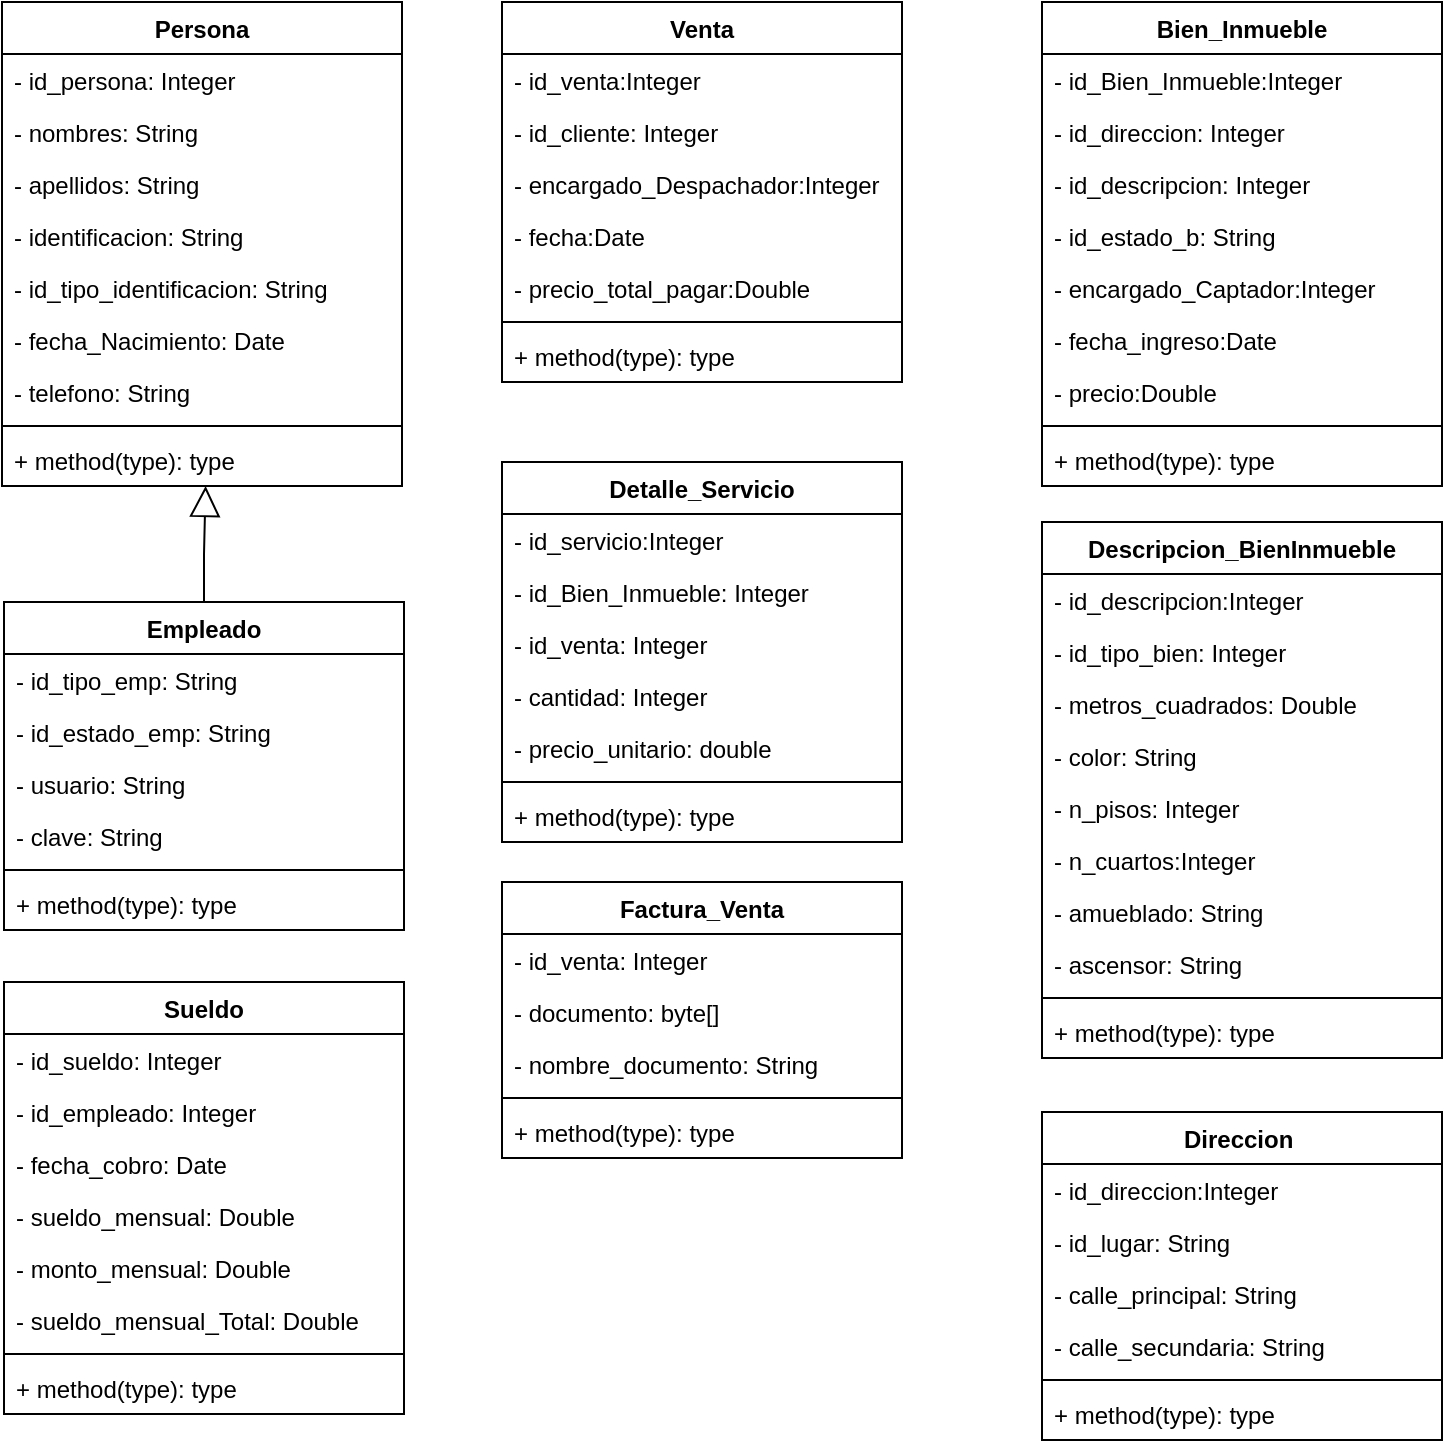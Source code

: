 <mxfile version="20.2.3" type="github">
  <diagram id="G2c1eGJMxj-wICBfPuy-" name="Página-1">
    <mxGraphModel dx="1345" dy="567" grid="1" gridSize="10" guides="1" tooltips="1" connect="1" arrows="1" fold="1" page="1" pageScale="1" pageWidth="827" pageHeight="1169" math="0" shadow="0">
      <root>
        <mxCell id="0" />
        <mxCell id="1" parent="0" />
        <mxCell id="H82LXWomHZen1hRqq-6R-5" value="Bien_Inmueble" style="swimlane;fontStyle=1;align=center;verticalAlign=top;childLayout=stackLayout;horizontal=1;startSize=26;horizontalStack=0;resizeParent=1;resizeParentMax=0;resizeLast=0;collapsible=1;marginBottom=0;" parent="1" vertex="1">
          <mxGeometry x="560" y="30" width="200" height="242" as="geometry" />
        </mxCell>
        <mxCell id="H82LXWomHZen1hRqq-6R-9" value="- id_Bien_Inmueble:Integer" style="text;strokeColor=none;fillColor=none;align=left;verticalAlign=top;spacingLeft=4;spacingRight=4;overflow=hidden;rotatable=0;points=[[0,0.5],[1,0.5]];portConstraint=eastwest;" parent="H82LXWomHZen1hRqq-6R-5" vertex="1">
          <mxGeometry y="26" width="200" height="26" as="geometry" />
        </mxCell>
        <mxCell id="H82LXWomHZen1hRqq-6R-6" value="- id_direccion: Integer" style="text;strokeColor=none;fillColor=none;align=left;verticalAlign=top;spacingLeft=4;spacingRight=4;overflow=hidden;rotatable=0;points=[[0,0.5],[1,0.5]];portConstraint=eastwest;" parent="H82LXWomHZen1hRqq-6R-5" vertex="1">
          <mxGeometry y="52" width="200" height="26" as="geometry" />
        </mxCell>
        <mxCell id="H82LXWomHZen1hRqq-6R-12" value="- id_descripcion: Integer" style="text;strokeColor=none;fillColor=none;align=left;verticalAlign=top;spacingLeft=4;spacingRight=4;overflow=hidden;rotatable=0;points=[[0,0.5],[1,0.5]];portConstraint=eastwest;" parent="H82LXWomHZen1hRqq-6R-5" vertex="1">
          <mxGeometry y="78" width="200" height="26" as="geometry" />
        </mxCell>
        <mxCell id="H82LXWomHZen1hRqq-6R-11" value="- id_estado_b: String" style="text;strokeColor=none;fillColor=none;align=left;verticalAlign=top;spacingLeft=4;spacingRight=4;overflow=hidden;rotatable=0;points=[[0,0.5],[1,0.5]];portConstraint=eastwest;" parent="H82LXWomHZen1hRqq-6R-5" vertex="1">
          <mxGeometry y="104" width="200" height="26" as="geometry" />
        </mxCell>
        <mxCell id="H82LXWomHZen1hRqq-6R-15" value="- encargado_Captador:Integer" style="text;strokeColor=none;fillColor=none;align=left;verticalAlign=top;spacingLeft=4;spacingRight=4;overflow=hidden;rotatable=0;points=[[0,0.5],[1,0.5]];portConstraint=eastwest;" parent="H82LXWomHZen1hRqq-6R-5" vertex="1">
          <mxGeometry y="130" width="200" height="26" as="geometry" />
        </mxCell>
        <mxCell id="H82LXWomHZen1hRqq-6R-16" value="- fecha_ingreso:Date" style="text;strokeColor=none;fillColor=none;align=left;verticalAlign=top;spacingLeft=4;spacingRight=4;overflow=hidden;rotatable=0;points=[[0,0.5],[1,0.5]];portConstraint=eastwest;" parent="H82LXWomHZen1hRqq-6R-5" vertex="1">
          <mxGeometry y="156" width="200" height="26" as="geometry" />
        </mxCell>
        <mxCell id="H82LXWomHZen1hRqq-6R-17" value="- precio:Double" style="text;strokeColor=none;fillColor=none;align=left;verticalAlign=top;spacingLeft=4;spacingRight=4;overflow=hidden;rotatable=0;points=[[0,0.5],[1,0.5]];portConstraint=eastwest;" parent="H82LXWomHZen1hRqq-6R-5" vertex="1">
          <mxGeometry y="182" width="200" height="26" as="geometry" />
        </mxCell>
        <mxCell id="H82LXWomHZen1hRqq-6R-7" value="" style="line;strokeWidth=1;fillColor=none;align=left;verticalAlign=middle;spacingTop=-1;spacingLeft=3;spacingRight=3;rotatable=0;labelPosition=right;points=[];portConstraint=eastwest;" parent="H82LXWomHZen1hRqq-6R-5" vertex="1">
          <mxGeometry y="208" width="200" height="8" as="geometry" />
        </mxCell>
        <mxCell id="H82LXWomHZen1hRqq-6R-8" value="+ method(type): type" style="text;strokeColor=none;fillColor=none;align=left;verticalAlign=top;spacingLeft=4;spacingRight=4;overflow=hidden;rotatable=0;points=[[0,0.5],[1,0.5]];portConstraint=eastwest;" parent="H82LXWomHZen1hRqq-6R-5" vertex="1">
          <mxGeometry y="216" width="200" height="26" as="geometry" />
        </mxCell>
        <mxCell id="H82LXWomHZen1hRqq-6R-18" value="Descripcion_BienInmueble" style="swimlane;fontStyle=1;align=center;verticalAlign=top;childLayout=stackLayout;horizontal=1;startSize=26;horizontalStack=0;resizeParent=1;resizeParentMax=0;resizeLast=0;collapsible=1;marginBottom=0;" parent="1" vertex="1">
          <mxGeometry x="560" y="290" width="200" height="268" as="geometry" />
        </mxCell>
        <mxCell id="H82LXWomHZen1hRqq-6R-19" value="- id_descripcion:Integer" style="text;strokeColor=none;fillColor=none;align=left;verticalAlign=top;spacingLeft=4;spacingRight=4;overflow=hidden;rotatable=0;points=[[0,0.5],[1,0.5]];portConstraint=eastwest;" parent="H82LXWomHZen1hRqq-6R-18" vertex="1">
          <mxGeometry y="26" width="200" height="26" as="geometry" />
        </mxCell>
        <mxCell id="H82LXWomHZen1hRqq-6R-20" value="- id_tipo_bien: Integer" style="text;strokeColor=none;fillColor=none;align=left;verticalAlign=top;spacingLeft=4;spacingRight=4;overflow=hidden;rotatable=0;points=[[0,0.5],[1,0.5]];portConstraint=eastwest;" parent="H82LXWomHZen1hRqq-6R-18" vertex="1">
          <mxGeometry y="52" width="200" height="26" as="geometry" />
        </mxCell>
        <mxCell id="H82LXWomHZen1hRqq-6R-21" value="- metros_cuadrados: Double" style="text;strokeColor=none;fillColor=none;align=left;verticalAlign=top;spacingLeft=4;spacingRight=4;overflow=hidden;rotatable=0;points=[[0,0.5],[1,0.5]];portConstraint=eastwest;" parent="H82LXWomHZen1hRqq-6R-18" vertex="1">
          <mxGeometry y="78" width="200" height="26" as="geometry" />
        </mxCell>
        <mxCell id="H82LXWomHZen1hRqq-6R-22" value="- color: String" style="text;strokeColor=none;fillColor=none;align=left;verticalAlign=top;spacingLeft=4;spacingRight=4;overflow=hidden;rotatable=0;points=[[0,0.5],[1,0.5]];portConstraint=eastwest;" parent="H82LXWomHZen1hRqq-6R-18" vertex="1">
          <mxGeometry y="104" width="200" height="26" as="geometry" />
        </mxCell>
        <mxCell id="H82LXWomHZen1hRqq-6R-28" value="- n_pisos: Integer" style="text;strokeColor=none;fillColor=none;align=left;verticalAlign=top;spacingLeft=4;spacingRight=4;overflow=hidden;rotatable=0;points=[[0,0.5],[1,0.5]];portConstraint=eastwest;" parent="H82LXWomHZen1hRqq-6R-18" vertex="1">
          <mxGeometry y="130" width="200" height="26" as="geometry" />
        </mxCell>
        <mxCell id="H82LXWomHZen1hRqq-6R-23" value="- n_cuartos:Integer" style="text;strokeColor=none;fillColor=none;align=left;verticalAlign=top;spacingLeft=4;spacingRight=4;overflow=hidden;rotatable=0;points=[[0,0.5],[1,0.5]];portConstraint=eastwest;" parent="H82LXWomHZen1hRqq-6R-18" vertex="1">
          <mxGeometry y="156" width="200" height="26" as="geometry" />
        </mxCell>
        <mxCell id="H82LXWomHZen1hRqq-6R-29" value="- amueblado: String" style="text;strokeColor=none;fillColor=none;align=left;verticalAlign=top;spacingLeft=4;spacingRight=4;overflow=hidden;rotatable=0;points=[[0,0.5],[1,0.5]];portConstraint=eastwest;" parent="H82LXWomHZen1hRqq-6R-18" vertex="1">
          <mxGeometry y="182" width="200" height="26" as="geometry" />
        </mxCell>
        <mxCell id="H82LXWomHZen1hRqq-6R-30" value="- ascensor: String" style="text;strokeColor=none;fillColor=none;align=left;verticalAlign=top;spacingLeft=4;spacingRight=4;overflow=hidden;rotatable=0;points=[[0,0.5],[1,0.5]];portConstraint=eastwest;" parent="H82LXWomHZen1hRqq-6R-18" vertex="1">
          <mxGeometry y="208" width="200" height="26" as="geometry" />
        </mxCell>
        <mxCell id="H82LXWomHZen1hRqq-6R-26" value="" style="line;strokeWidth=1;fillColor=none;align=left;verticalAlign=middle;spacingTop=-1;spacingLeft=3;spacingRight=3;rotatable=0;labelPosition=right;points=[];portConstraint=eastwest;" parent="H82LXWomHZen1hRqq-6R-18" vertex="1">
          <mxGeometry y="234" width="200" height="8" as="geometry" />
        </mxCell>
        <mxCell id="H82LXWomHZen1hRqq-6R-27" value="+ method(type): type" style="text;strokeColor=none;fillColor=none;align=left;verticalAlign=top;spacingLeft=4;spacingRight=4;overflow=hidden;rotatable=0;points=[[0,0.5],[1,0.5]];portConstraint=eastwest;" parent="H82LXWomHZen1hRqq-6R-18" vertex="1">
          <mxGeometry y="242" width="200" height="26" as="geometry" />
        </mxCell>
        <mxCell id="H82LXWomHZen1hRqq-6R-31" value="Detalle_Servicio" style="swimlane;fontStyle=1;align=center;verticalAlign=top;childLayout=stackLayout;horizontal=1;startSize=26;horizontalStack=0;resizeParent=1;resizeParentMax=0;resizeLast=0;collapsible=1;marginBottom=0;" parent="1" vertex="1">
          <mxGeometry x="290" y="260" width="200" height="190" as="geometry" />
        </mxCell>
        <mxCell id="H82LXWomHZen1hRqq-6R-32" value="- id_servicio:Integer" style="text;strokeColor=none;fillColor=none;align=left;verticalAlign=top;spacingLeft=4;spacingRight=4;overflow=hidden;rotatable=0;points=[[0,0.5],[1,0.5]];portConstraint=eastwest;" parent="H82LXWomHZen1hRqq-6R-31" vertex="1">
          <mxGeometry y="26" width="200" height="26" as="geometry" />
        </mxCell>
        <mxCell id="H82LXWomHZen1hRqq-6R-33" value="- id_Bien_Inmueble: Integer" style="text;strokeColor=none;fillColor=none;align=left;verticalAlign=top;spacingLeft=4;spacingRight=4;overflow=hidden;rotatable=0;points=[[0,0.5],[1,0.5]];portConstraint=eastwest;" parent="H82LXWomHZen1hRqq-6R-31" vertex="1">
          <mxGeometry y="52" width="200" height="26" as="geometry" />
        </mxCell>
        <mxCell id="H82LXWomHZen1hRqq-6R-36" value="- id_venta: Integer" style="text;strokeColor=none;fillColor=none;align=left;verticalAlign=top;spacingLeft=4;spacingRight=4;overflow=hidden;rotatable=0;points=[[0,0.5],[1,0.5]];portConstraint=eastwest;" parent="H82LXWomHZen1hRqq-6R-31" vertex="1">
          <mxGeometry y="78" width="200" height="26" as="geometry" />
        </mxCell>
        <mxCell id="H82LXWomHZen1hRqq-6R-38" value="- cantidad: Integer" style="text;strokeColor=none;fillColor=none;align=left;verticalAlign=top;spacingLeft=4;spacingRight=4;overflow=hidden;rotatable=0;points=[[0,0.5],[1,0.5]];portConstraint=eastwest;" parent="H82LXWomHZen1hRqq-6R-31" vertex="1">
          <mxGeometry y="104" width="200" height="26" as="geometry" />
        </mxCell>
        <mxCell id="H82LXWomHZen1hRqq-6R-39" value="- precio_unitario: double" style="text;strokeColor=none;fillColor=none;align=left;verticalAlign=top;spacingLeft=4;spacingRight=4;overflow=hidden;rotatable=0;points=[[0,0.5],[1,0.5]];portConstraint=eastwest;" parent="H82LXWomHZen1hRqq-6R-31" vertex="1">
          <mxGeometry y="130" width="200" height="26" as="geometry" />
        </mxCell>
        <mxCell id="H82LXWomHZen1hRqq-6R-40" value="" style="line;strokeWidth=1;fillColor=none;align=left;verticalAlign=middle;spacingTop=-1;spacingLeft=3;spacingRight=3;rotatable=0;labelPosition=right;points=[];portConstraint=eastwest;" parent="H82LXWomHZen1hRqq-6R-31" vertex="1">
          <mxGeometry y="156" width="200" height="8" as="geometry" />
        </mxCell>
        <mxCell id="H82LXWomHZen1hRqq-6R-41" value="+ method(type): type" style="text;strokeColor=none;fillColor=none;align=left;verticalAlign=top;spacingLeft=4;spacingRight=4;overflow=hidden;rotatable=0;points=[[0,0.5],[1,0.5]];portConstraint=eastwest;" parent="H82LXWomHZen1hRqq-6R-31" vertex="1">
          <mxGeometry y="164" width="200" height="26" as="geometry" />
        </mxCell>
        <mxCell id="H82LXWomHZen1hRqq-6R-42" value="Direccion " style="swimlane;fontStyle=1;align=center;verticalAlign=top;childLayout=stackLayout;horizontal=1;startSize=26;horizontalStack=0;resizeParent=1;resizeParentMax=0;resizeLast=0;collapsible=1;marginBottom=0;" parent="1" vertex="1">
          <mxGeometry x="560" y="585" width="200" height="164" as="geometry" />
        </mxCell>
        <mxCell id="H82LXWomHZen1hRqq-6R-43" value="- id_direccion:Integer" style="text;strokeColor=none;fillColor=none;align=left;verticalAlign=top;spacingLeft=4;spacingRight=4;overflow=hidden;rotatable=0;points=[[0,0.5],[1,0.5]];portConstraint=eastwest;" parent="H82LXWomHZen1hRqq-6R-42" vertex="1">
          <mxGeometry y="26" width="200" height="26" as="geometry" />
        </mxCell>
        <mxCell id="H82LXWomHZen1hRqq-6R-44" value="- id_lugar: String" style="text;strokeColor=none;fillColor=none;align=left;verticalAlign=top;spacingLeft=4;spacingRight=4;overflow=hidden;rotatable=0;points=[[0,0.5],[1,0.5]];portConstraint=eastwest;" parent="H82LXWomHZen1hRqq-6R-42" vertex="1">
          <mxGeometry y="52" width="200" height="26" as="geometry" />
        </mxCell>
        <mxCell id="H82LXWomHZen1hRqq-6R-45" value="- calle_principal: String" style="text;strokeColor=none;fillColor=none;align=left;verticalAlign=top;spacingLeft=4;spacingRight=4;overflow=hidden;rotatable=0;points=[[0,0.5],[1,0.5]];portConstraint=eastwest;" parent="H82LXWomHZen1hRqq-6R-42" vertex="1">
          <mxGeometry y="78" width="200" height="26" as="geometry" />
        </mxCell>
        <mxCell id="H82LXWomHZen1hRqq-6R-50" value="- calle_secundaria: String" style="text;strokeColor=none;fillColor=none;align=left;verticalAlign=top;spacingLeft=4;spacingRight=4;overflow=hidden;rotatable=0;points=[[0,0.5],[1,0.5]];portConstraint=eastwest;" parent="H82LXWomHZen1hRqq-6R-42" vertex="1">
          <mxGeometry y="104" width="200" height="26" as="geometry" />
        </mxCell>
        <mxCell id="H82LXWomHZen1hRqq-6R-48" value="" style="line;strokeWidth=1;fillColor=none;align=left;verticalAlign=middle;spacingTop=-1;spacingLeft=3;spacingRight=3;rotatable=0;labelPosition=right;points=[];portConstraint=eastwest;" parent="H82LXWomHZen1hRqq-6R-42" vertex="1">
          <mxGeometry y="130" width="200" height="8" as="geometry" />
        </mxCell>
        <mxCell id="H82LXWomHZen1hRqq-6R-49" value="+ method(type): type" style="text;strokeColor=none;fillColor=none;align=left;verticalAlign=top;spacingLeft=4;spacingRight=4;overflow=hidden;rotatable=0;points=[[0,0.5],[1,0.5]];portConstraint=eastwest;" parent="H82LXWomHZen1hRqq-6R-42" vertex="1">
          <mxGeometry y="138" width="200" height="26" as="geometry" />
        </mxCell>
        <mxCell id="H82LXWomHZen1hRqq-6R-72" style="edgeStyle=orthogonalEdgeStyle;rounded=0;orthogonalLoop=1;jettySize=auto;html=1;entryX=0.509;entryY=1;entryDx=0;entryDy=0;fontFamily=Helvetica;fontSize=12;fontColor=default;startSize=26;entryPerimeter=0;endArrow=block;endFill=0;endSize=13;" parent="1" source="H82LXWomHZen1hRqq-6R-51" target="H82LXWomHZen1hRqq-6R-85" edge="1">
          <mxGeometry relative="1" as="geometry" />
        </mxCell>
        <mxCell id="H82LXWomHZen1hRqq-6R-51" value="Empleado" style="swimlane;fontStyle=1;align=center;verticalAlign=top;childLayout=stackLayout;horizontal=1;startSize=26;horizontalStack=0;resizeParent=1;resizeParentMax=0;resizeLast=0;collapsible=1;marginBottom=0;" parent="1" vertex="1">
          <mxGeometry x="41" y="330" width="200" height="164" as="geometry" />
        </mxCell>
        <mxCell id="H82LXWomHZen1hRqq-6R-58" value="- id_tipo_emp: String" style="text;strokeColor=none;fillColor=none;align=left;verticalAlign=top;spacingLeft=4;spacingRight=4;overflow=hidden;rotatable=0;points=[[0,0.5],[1,0.5]];portConstraint=eastwest;" parent="H82LXWomHZen1hRqq-6R-51" vertex="1">
          <mxGeometry y="26" width="200" height="26" as="geometry" />
        </mxCell>
        <mxCell id="H82LXWomHZen1hRqq-6R-53" value="- id_estado_emp: String" style="text;strokeColor=none;fillColor=none;align=left;verticalAlign=top;spacingLeft=4;spacingRight=4;overflow=hidden;rotatable=0;points=[[0,0.5],[1,0.5]];portConstraint=eastwest;" parent="H82LXWomHZen1hRqq-6R-51" vertex="1">
          <mxGeometry y="52" width="200" height="26" as="geometry" />
        </mxCell>
        <mxCell id="H82LXWomHZen1hRqq-6R-54" value="- usuario: String" style="text;strokeColor=none;fillColor=none;align=left;verticalAlign=top;spacingLeft=4;spacingRight=4;overflow=hidden;rotatable=0;points=[[0,0.5],[1,0.5]];portConstraint=eastwest;" parent="H82LXWomHZen1hRqq-6R-51" vertex="1">
          <mxGeometry y="78" width="200" height="26" as="geometry" />
        </mxCell>
        <mxCell id="H82LXWomHZen1hRqq-6R-55" value="- clave: String" style="text;strokeColor=none;fillColor=none;align=left;verticalAlign=top;spacingLeft=4;spacingRight=4;overflow=hidden;rotatable=0;points=[[0,0.5],[1,0.5]];portConstraint=eastwest;" parent="H82LXWomHZen1hRqq-6R-51" vertex="1">
          <mxGeometry y="104" width="200" height="26" as="geometry" />
        </mxCell>
        <mxCell id="H82LXWomHZen1hRqq-6R-56" value="" style="line;strokeWidth=1;fillColor=none;align=left;verticalAlign=middle;spacingTop=-1;spacingLeft=3;spacingRight=3;rotatable=0;labelPosition=right;points=[];portConstraint=eastwest;" parent="H82LXWomHZen1hRqq-6R-51" vertex="1">
          <mxGeometry y="130" width="200" height="8" as="geometry" />
        </mxCell>
        <mxCell id="H82LXWomHZen1hRqq-6R-57" value="+ method(type): type" style="text;strokeColor=none;fillColor=none;align=left;verticalAlign=top;spacingLeft=4;spacingRight=4;overflow=hidden;rotatable=0;points=[[0,0.5],[1,0.5]];portConstraint=eastwest;" parent="H82LXWomHZen1hRqq-6R-51" vertex="1">
          <mxGeometry y="138" width="200" height="26" as="geometry" />
        </mxCell>
        <mxCell id="H82LXWomHZen1hRqq-6R-59" value="Factura_Venta" style="swimlane;fontStyle=1;align=center;verticalAlign=top;childLayout=stackLayout;horizontal=1;startSize=26;horizontalStack=0;resizeParent=1;resizeParentMax=0;resizeLast=0;collapsible=1;marginBottom=0;" parent="1" vertex="1">
          <mxGeometry x="290" y="470" width="200" height="138" as="geometry" />
        </mxCell>
        <mxCell id="H82LXWomHZen1hRqq-6R-60" value="- id_venta: Integer" style="text;strokeColor=none;fillColor=none;align=left;verticalAlign=top;spacingLeft=4;spacingRight=4;overflow=hidden;rotatable=0;points=[[0,0.5],[1,0.5]];portConstraint=eastwest;" parent="H82LXWomHZen1hRqq-6R-59" vertex="1">
          <mxGeometry y="26" width="200" height="26" as="geometry" />
        </mxCell>
        <mxCell id="H82LXWomHZen1hRqq-6R-61" value="- documento: byte[]" style="text;strokeColor=none;fillColor=none;align=left;verticalAlign=top;spacingLeft=4;spacingRight=4;overflow=hidden;rotatable=0;points=[[0,0.5],[1,0.5]];portConstraint=eastwest;" parent="H82LXWomHZen1hRqq-6R-59" vertex="1">
          <mxGeometry y="52" width="200" height="26" as="geometry" />
        </mxCell>
        <mxCell id="H82LXWomHZen1hRqq-6R-62" value="- nombre_documento: String" style="text;strokeColor=none;fillColor=none;align=left;verticalAlign=top;spacingLeft=4;spacingRight=4;overflow=hidden;rotatable=0;points=[[0,0.5],[1,0.5]];portConstraint=eastwest;" parent="H82LXWomHZen1hRqq-6R-59" vertex="1">
          <mxGeometry y="78" width="200" height="26" as="geometry" />
        </mxCell>
        <mxCell id="H82LXWomHZen1hRqq-6R-64" value="" style="line;strokeWidth=1;fillColor=none;align=left;verticalAlign=middle;spacingTop=-1;spacingLeft=3;spacingRight=3;rotatable=0;labelPosition=right;points=[];portConstraint=eastwest;" parent="H82LXWomHZen1hRqq-6R-59" vertex="1">
          <mxGeometry y="104" width="200" height="8" as="geometry" />
        </mxCell>
        <mxCell id="H82LXWomHZen1hRqq-6R-65" value="+ method(type): type" style="text;strokeColor=none;fillColor=none;align=left;verticalAlign=top;spacingLeft=4;spacingRight=4;overflow=hidden;rotatable=0;points=[[0,0.5],[1,0.5]];portConstraint=eastwest;" parent="H82LXWomHZen1hRqq-6R-59" vertex="1">
          <mxGeometry y="112" width="200" height="26" as="geometry" />
        </mxCell>
        <mxCell id="H82LXWomHZen1hRqq-6R-76" value="Persona" style="swimlane;fontStyle=1;align=center;verticalAlign=top;childLayout=stackLayout;horizontal=1;startSize=26;horizontalStack=0;resizeParent=1;resizeParentMax=0;resizeLast=0;collapsible=1;marginBottom=0;" parent="1" vertex="1">
          <mxGeometry x="40" y="30" width="200" height="242" as="geometry" />
        </mxCell>
        <mxCell id="H82LXWomHZen1hRqq-6R-77" value="- id_persona: Integer" style="text;strokeColor=none;fillColor=none;align=left;verticalAlign=top;spacingLeft=4;spacingRight=4;overflow=hidden;rotatable=0;points=[[0,0.5],[1,0.5]];portConstraint=eastwest;" parent="H82LXWomHZen1hRqq-6R-76" vertex="1">
          <mxGeometry y="26" width="200" height="26" as="geometry" />
        </mxCell>
        <mxCell id="H82LXWomHZen1hRqq-6R-78" value="- nombres: String" style="text;strokeColor=none;fillColor=none;align=left;verticalAlign=top;spacingLeft=4;spacingRight=4;overflow=hidden;rotatable=0;points=[[0,0.5],[1,0.5]];portConstraint=eastwest;" parent="H82LXWomHZen1hRqq-6R-76" vertex="1">
          <mxGeometry y="52" width="200" height="26" as="geometry" />
        </mxCell>
        <mxCell id="H82LXWomHZen1hRqq-6R-79" value="- apellidos: String" style="text;strokeColor=none;fillColor=none;align=left;verticalAlign=top;spacingLeft=4;spacingRight=4;overflow=hidden;rotatable=0;points=[[0,0.5],[1,0.5]];portConstraint=eastwest;" parent="H82LXWomHZen1hRqq-6R-76" vertex="1">
          <mxGeometry y="78" width="200" height="26" as="geometry" />
        </mxCell>
        <mxCell id="H82LXWomHZen1hRqq-6R-80" value="- identificacion: String" style="text;strokeColor=none;fillColor=none;align=left;verticalAlign=top;spacingLeft=4;spacingRight=4;overflow=hidden;rotatable=0;points=[[0,0.5],[1,0.5]];portConstraint=eastwest;" parent="H82LXWomHZen1hRqq-6R-76" vertex="1">
          <mxGeometry y="104" width="200" height="26" as="geometry" />
        </mxCell>
        <mxCell id="H82LXWomHZen1hRqq-6R-81" value="- id_tipo_identificacion: String" style="text;strokeColor=none;fillColor=none;align=left;verticalAlign=top;spacingLeft=4;spacingRight=4;overflow=hidden;rotatable=0;points=[[0,0.5],[1,0.5]];portConstraint=eastwest;" parent="H82LXWomHZen1hRqq-6R-76" vertex="1">
          <mxGeometry y="130" width="200" height="26" as="geometry" />
        </mxCell>
        <mxCell id="H82LXWomHZen1hRqq-6R-82" value="- fecha_Nacimiento: Date" style="text;strokeColor=none;fillColor=none;align=left;verticalAlign=top;spacingLeft=4;spacingRight=4;overflow=hidden;rotatable=0;points=[[0,0.5],[1,0.5]];portConstraint=eastwest;" parent="H82LXWomHZen1hRqq-6R-76" vertex="1">
          <mxGeometry y="156" width="200" height="26" as="geometry" />
        </mxCell>
        <mxCell id="H82LXWomHZen1hRqq-6R-83" value="- telefono: String" style="text;strokeColor=none;fillColor=none;align=left;verticalAlign=top;spacingLeft=4;spacingRight=4;overflow=hidden;rotatable=0;points=[[0,0.5],[1,0.5]];portConstraint=eastwest;" parent="H82LXWomHZen1hRqq-6R-76" vertex="1">
          <mxGeometry y="182" width="200" height="26" as="geometry" />
        </mxCell>
        <mxCell id="H82LXWomHZen1hRqq-6R-84" value="" style="line;strokeWidth=1;fillColor=none;align=left;verticalAlign=middle;spacingTop=-1;spacingLeft=3;spacingRight=3;rotatable=0;labelPosition=right;points=[];portConstraint=eastwest;" parent="H82LXWomHZen1hRqq-6R-76" vertex="1">
          <mxGeometry y="208" width="200" height="8" as="geometry" />
        </mxCell>
        <mxCell id="H82LXWomHZen1hRqq-6R-85" value="+ method(type): type" style="text;strokeColor=none;fillColor=none;align=left;verticalAlign=top;spacingLeft=4;spacingRight=4;overflow=hidden;rotatable=0;points=[[0,0.5],[1,0.5]];portConstraint=eastwest;" parent="H82LXWomHZen1hRqq-6R-76" vertex="1">
          <mxGeometry y="216" width="200" height="26" as="geometry" />
        </mxCell>
        <mxCell id="H82LXWomHZen1hRqq-6R-86" value="Sueldo" style="swimlane;fontStyle=1;align=center;verticalAlign=top;childLayout=stackLayout;horizontal=1;startSize=26;horizontalStack=0;resizeParent=1;resizeParentMax=0;resizeLast=0;collapsible=1;marginBottom=0;" parent="1" vertex="1">
          <mxGeometry x="41" y="520" width="200" height="216" as="geometry" />
        </mxCell>
        <mxCell id="H82LXWomHZen1hRqq-6R-87" value="- id_sueldo: Integer" style="text;strokeColor=none;fillColor=none;align=left;verticalAlign=top;spacingLeft=4;spacingRight=4;overflow=hidden;rotatable=0;points=[[0,0.5],[1,0.5]];portConstraint=eastwest;" parent="H82LXWomHZen1hRqq-6R-86" vertex="1">
          <mxGeometry y="26" width="200" height="26" as="geometry" />
        </mxCell>
        <mxCell id="H82LXWomHZen1hRqq-6R-88" value="- id_empleado: Integer" style="text;strokeColor=none;fillColor=none;align=left;verticalAlign=top;spacingLeft=4;spacingRight=4;overflow=hidden;rotatable=0;points=[[0,0.5],[1,0.5]];portConstraint=eastwest;" parent="H82LXWomHZen1hRqq-6R-86" vertex="1">
          <mxGeometry y="52" width="200" height="26" as="geometry" />
        </mxCell>
        <mxCell id="H82LXWomHZen1hRqq-6R-89" value="- fecha_cobro: Date" style="text;strokeColor=none;fillColor=none;align=left;verticalAlign=top;spacingLeft=4;spacingRight=4;overflow=hidden;rotatable=0;points=[[0,0.5],[1,0.5]];portConstraint=eastwest;" parent="H82LXWomHZen1hRqq-6R-86" vertex="1">
          <mxGeometry y="78" width="200" height="26" as="geometry" />
        </mxCell>
        <mxCell id="H82LXWomHZen1hRqq-6R-93" value="- sueldo_mensual: Double" style="text;strokeColor=none;fillColor=none;align=left;verticalAlign=top;spacingLeft=4;spacingRight=4;overflow=hidden;rotatable=0;points=[[0,0.5],[1,0.5]];portConstraint=eastwest;" parent="H82LXWomHZen1hRqq-6R-86" vertex="1">
          <mxGeometry y="104" width="200" height="26" as="geometry" />
        </mxCell>
        <mxCell id="H82LXWomHZen1hRqq-6R-90" value="- monto_mensual: Double" style="text;strokeColor=none;fillColor=none;align=left;verticalAlign=top;spacingLeft=4;spacingRight=4;overflow=hidden;rotatable=0;points=[[0,0.5],[1,0.5]];portConstraint=eastwest;" parent="H82LXWomHZen1hRqq-6R-86" vertex="1">
          <mxGeometry y="130" width="200" height="26" as="geometry" />
        </mxCell>
        <mxCell id="H82LXWomHZen1hRqq-6R-94" value="- sueldo_mensual_Total: Double" style="text;strokeColor=none;fillColor=none;align=left;verticalAlign=top;spacingLeft=4;spacingRight=4;overflow=hidden;rotatable=0;points=[[0,0.5],[1,0.5]];portConstraint=eastwest;" parent="H82LXWomHZen1hRqq-6R-86" vertex="1">
          <mxGeometry y="156" width="200" height="26" as="geometry" />
        </mxCell>
        <mxCell id="H82LXWomHZen1hRqq-6R-91" value="" style="line;strokeWidth=1;fillColor=none;align=left;verticalAlign=middle;spacingTop=-1;spacingLeft=3;spacingRight=3;rotatable=0;labelPosition=right;points=[];portConstraint=eastwest;" parent="H82LXWomHZen1hRqq-6R-86" vertex="1">
          <mxGeometry y="182" width="200" height="8" as="geometry" />
        </mxCell>
        <mxCell id="H82LXWomHZen1hRqq-6R-92" value="+ method(type): type" style="text;strokeColor=none;fillColor=none;align=left;verticalAlign=top;spacingLeft=4;spacingRight=4;overflow=hidden;rotatable=0;points=[[0,0.5],[1,0.5]];portConstraint=eastwest;" parent="H82LXWomHZen1hRqq-6R-86" vertex="1">
          <mxGeometry y="190" width="200" height="26" as="geometry" />
        </mxCell>
        <mxCell id="H82LXWomHZen1hRqq-6R-95" value="Venta" style="swimlane;fontStyle=1;align=center;verticalAlign=top;childLayout=stackLayout;horizontal=1;startSize=26;horizontalStack=0;resizeParent=1;resizeParentMax=0;resizeLast=0;collapsible=1;marginBottom=0;" parent="1" vertex="1">
          <mxGeometry x="290" y="30" width="200" height="190" as="geometry" />
        </mxCell>
        <mxCell id="H82LXWomHZen1hRqq-6R-96" value="- id_venta:Integer" style="text;strokeColor=none;fillColor=none;align=left;verticalAlign=top;spacingLeft=4;spacingRight=4;overflow=hidden;rotatable=0;points=[[0,0.5],[1,0.5]];portConstraint=eastwest;" parent="H82LXWomHZen1hRqq-6R-95" vertex="1">
          <mxGeometry y="26" width="200" height="26" as="geometry" />
        </mxCell>
        <mxCell id="H82LXWomHZen1hRqq-6R-105" value="- id_cliente: Integer" style="text;strokeColor=none;fillColor=none;align=left;verticalAlign=top;spacingLeft=4;spacingRight=4;overflow=hidden;rotatable=0;points=[[0,0.5],[1,0.5]];portConstraint=eastwest;" parent="H82LXWomHZen1hRqq-6R-95" vertex="1">
          <mxGeometry y="52" width="200" height="26" as="geometry" />
        </mxCell>
        <mxCell id="H82LXWomHZen1hRqq-6R-100" value="- encargado_Despachador:Integer" style="text;strokeColor=none;fillColor=none;align=left;verticalAlign=top;spacingLeft=4;spacingRight=4;overflow=hidden;rotatable=0;points=[[0,0.5],[1,0.5]];portConstraint=eastwest;" parent="H82LXWomHZen1hRqq-6R-95" vertex="1">
          <mxGeometry y="78" width="200" height="26" as="geometry" />
        </mxCell>
        <mxCell id="H82LXWomHZen1hRqq-6R-101" value="- fecha:Date" style="text;strokeColor=none;fillColor=none;align=left;verticalAlign=top;spacingLeft=4;spacingRight=4;overflow=hidden;rotatable=0;points=[[0,0.5],[1,0.5]];portConstraint=eastwest;" parent="H82LXWomHZen1hRqq-6R-95" vertex="1">
          <mxGeometry y="104" width="200" height="26" as="geometry" />
        </mxCell>
        <mxCell id="H82LXWomHZen1hRqq-6R-102" value="- precio_total_pagar:Double" style="text;strokeColor=none;fillColor=none;align=left;verticalAlign=top;spacingLeft=4;spacingRight=4;overflow=hidden;rotatable=0;points=[[0,0.5],[1,0.5]];portConstraint=eastwest;" parent="H82LXWomHZen1hRqq-6R-95" vertex="1">
          <mxGeometry y="130" width="200" height="26" as="geometry" />
        </mxCell>
        <mxCell id="H82LXWomHZen1hRqq-6R-103" value="" style="line;strokeWidth=1;fillColor=none;align=left;verticalAlign=middle;spacingTop=-1;spacingLeft=3;spacingRight=3;rotatable=0;labelPosition=right;points=[];portConstraint=eastwest;" parent="H82LXWomHZen1hRqq-6R-95" vertex="1">
          <mxGeometry y="156" width="200" height="8" as="geometry" />
        </mxCell>
        <mxCell id="H82LXWomHZen1hRqq-6R-104" value="+ method(type): type" style="text;strokeColor=none;fillColor=none;align=left;verticalAlign=top;spacingLeft=4;spacingRight=4;overflow=hidden;rotatable=0;points=[[0,0.5],[1,0.5]];portConstraint=eastwest;" parent="H82LXWomHZen1hRqq-6R-95" vertex="1">
          <mxGeometry y="164" width="200" height="26" as="geometry" />
        </mxCell>
      </root>
    </mxGraphModel>
  </diagram>
</mxfile>
